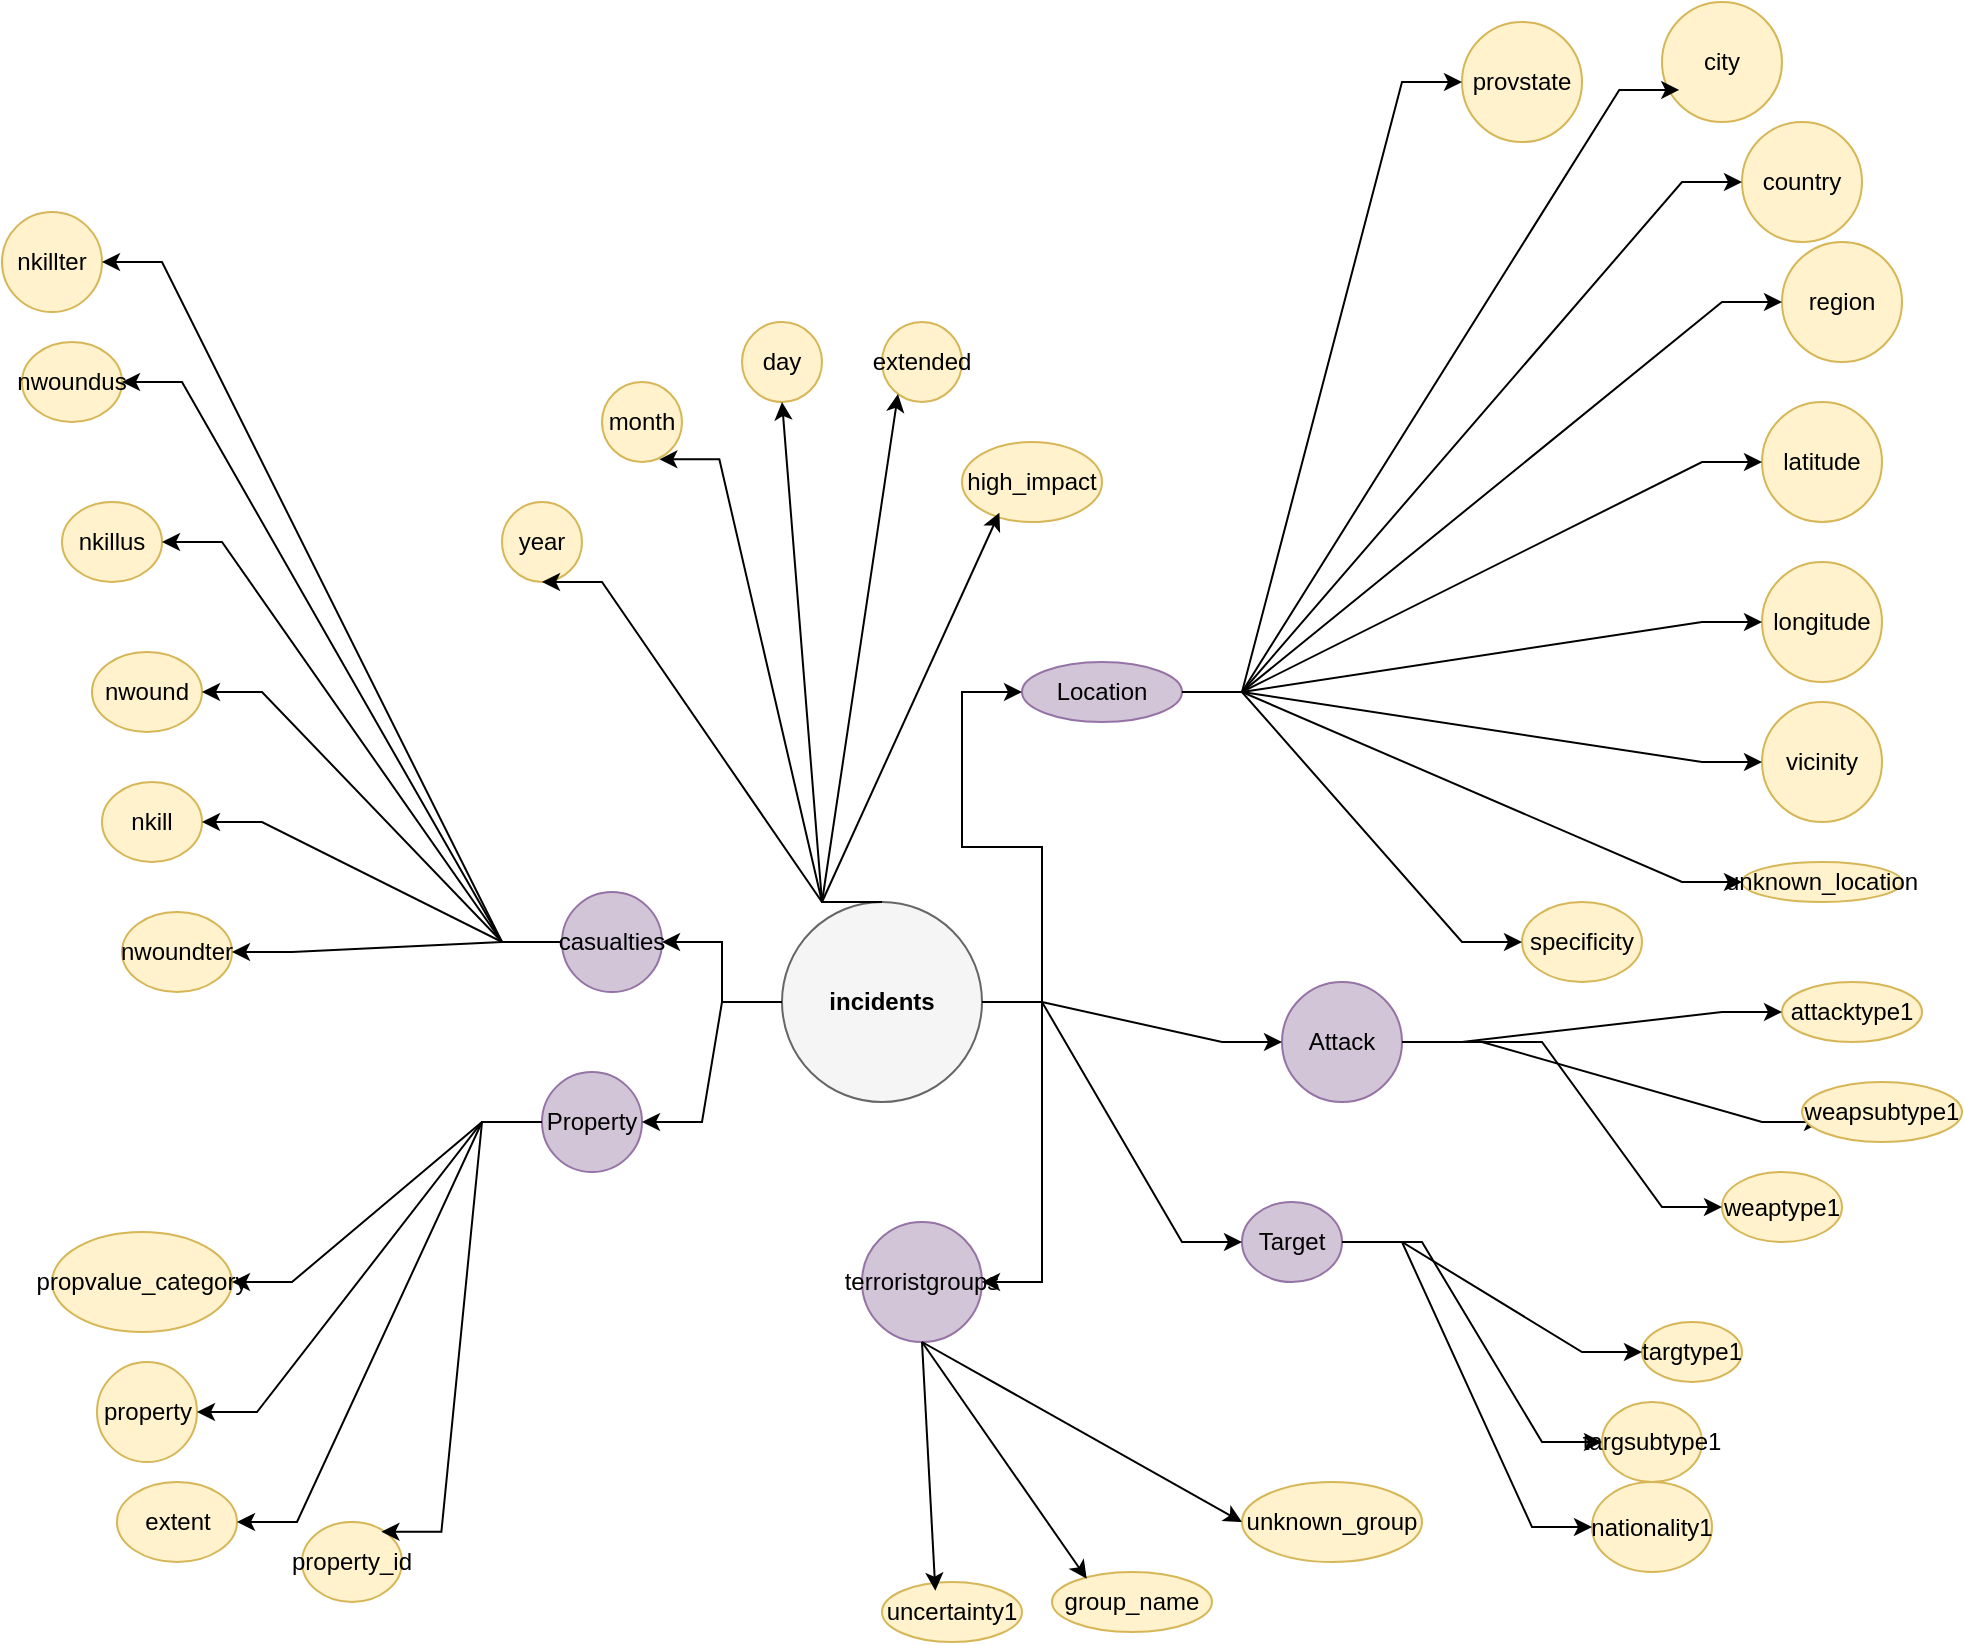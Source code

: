 <mxfile version="27.1.1">
  <diagram name="Attack Fact Radial Attribute Tree" id="q_-lGOYedAvFtlHd-RWQ">
    <mxGraphModel dx="1415" dy="836" grid="1" gridSize="10" guides="1" tooltips="1" connect="1" arrows="1" fold="1" page="1" pageScale="1" pageWidth="1169" pageHeight="827" math="0" shadow="0">
      <root>
        <mxCell id="0" />
        <mxCell id="1" parent="0" />
        <mxCell id="cdYikMtL8e22yngnOZnh-1" value="incidents" style="shape=ellipse;whiteSpace=wrap;html=1;fillColor=#f5f5f5;strokeColor=#666666;fontStyle=1" vertex="1" parent="1">
          <mxGeometry x="450" y="450" width="100" height="100" as="geometry" />
        </mxCell>
        <mxCell id="cdYikMtL8e22yngnOZnh-2" value="year" style="shape=ellipse;whiteSpace=wrap;html=1;fillColor=#fff2cc;strokeColor=#d6b656;" vertex="1" parent="1">
          <mxGeometry x="310" y="250" width="40" height="40" as="geometry" />
        </mxCell>
        <mxCell id="cdYikMtL8e22yngnOZnh-3" value="" style="edgeStyle=entityRelationEdgeStyle;rounded=0;html=1;entryX=0.5;entryY=1;entryDx=0;entryDy=0;exitX=0.5;exitY=0;exitDx=0;exitDy=0;" edge="1" parent="1" source="cdYikMtL8e22yngnOZnh-1" target="cdYikMtL8e22yngnOZnh-2">
          <mxGeometry relative="1" as="geometry">
            <mxPoint x="490" y="510" as="sourcePoint" />
            <mxPoint x="460" y="210" as="targetPoint" />
            <Array as="points">
              <mxPoint x="500" y="450" />
              <mxPoint x="500" y="480" />
            </Array>
          </mxGeometry>
        </mxCell>
        <mxCell id="cdYikMtL8e22yngnOZnh-7" value="Location" style="shape=ellipse;whiteSpace=wrap;html=1;fillColor=#d1c5d7;strokeColor=#9673a6;" vertex="1" parent="1">
          <mxGeometry x="570" y="330" width="80" height="30" as="geometry" />
        </mxCell>
        <mxCell id="cdYikMtL8e22yngnOZnh-8" value="" style="edgeStyle=entityRelationEdgeStyle;rounded=0;html=1;" edge="1" parent="1" source="cdYikMtL8e22yngnOZnh-1" target="cdYikMtL8e22yngnOZnh-7">
          <mxGeometry relative="1" as="geometry" />
        </mxCell>
        <mxCell id="cdYikMtL8e22yngnOZnh-9" value="region" style="shape=ellipse;whiteSpace=wrap;html=1;fillColor=#fff2cc;strokeColor=#d6b656;" vertex="1" parent="1">
          <mxGeometry x="950" y="120" width="60" height="60" as="geometry" />
        </mxCell>
        <mxCell id="cdYikMtL8e22yngnOZnh-10" value="" style="edgeStyle=entityRelationEdgeStyle;rounded=0;html=1;" edge="1" parent="1" source="cdYikMtL8e22yngnOZnh-7" target="cdYikMtL8e22yngnOZnh-9">
          <mxGeometry relative="1" as="geometry" />
        </mxCell>
        <mxCell id="cdYikMtL8e22yngnOZnh-11" value="country" style="shape=ellipse;whiteSpace=wrap;html=1;fillColor=#fff2cc;strokeColor=#d6b656;" vertex="1" parent="1">
          <mxGeometry x="930" y="60" width="60" height="60" as="geometry" />
        </mxCell>
        <mxCell id="cdYikMtL8e22yngnOZnh-12" value="" style="edgeStyle=entityRelationEdgeStyle;rounded=0;html=1;exitX=1;exitY=0.5;exitDx=0;exitDy=0;" edge="1" parent="1" target="cdYikMtL8e22yngnOZnh-11" source="cdYikMtL8e22yngnOZnh-7">
          <mxGeometry relative="1" as="geometry">
            <mxPoint x="650" y="370" as="sourcePoint" />
          </mxGeometry>
        </mxCell>
        <mxCell id="cdYikMtL8e22yngnOZnh-13" value="provstate" style="shape=ellipse;whiteSpace=wrap;html=1;fillColor=#fff2cc;strokeColor=#d6b656;" vertex="1" parent="1">
          <mxGeometry x="790" y="10" width="60" height="60" as="geometry" />
        </mxCell>
        <mxCell id="cdYikMtL8e22yngnOZnh-14" value="" style="edgeStyle=entityRelationEdgeStyle;rounded=0;html=1;exitX=1;exitY=0.5;exitDx=0;exitDy=0;" edge="1" parent="1" target="cdYikMtL8e22yngnOZnh-13" source="cdYikMtL8e22yngnOZnh-7">
          <mxGeometry relative="1" as="geometry">
            <mxPoint x="650" y="370" as="sourcePoint" />
          </mxGeometry>
        </mxCell>
        <mxCell id="cdYikMtL8e22yngnOZnh-15" value="city" style="shape=ellipse;whiteSpace=wrap;html=1;fillColor=#fff2cc;strokeColor=#d6b656;" vertex="1" parent="1">
          <mxGeometry x="890" width="60" height="60" as="geometry" />
        </mxCell>
        <mxCell id="cdYikMtL8e22yngnOZnh-16" value="latitude" style="shape=ellipse;whiteSpace=wrap;html=1;fillColor=#fff2cc;strokeColor=#d6b656;" vertex="1" parent="1">
          <mxGeometry x="940" y="200" width="60" height="60" as="geometry" />
        </mxCell>
        <mxCell id="cdYikMtL8e22yngnOZnh-17" value="" style="edgeStyle=entityRelationEdgeStyle;rounded=0;html=1;" edge="1" parent="1" source="cdYikMtL8e22yngnOZnh-7" target="cdYikMtL8e22yngnOZnh-16">
          <mxGeometry relative="1" as="geometry" />
        </mxCell>
        <mxCell id="cdYikMtL8e22yngnOZnh-18" value="longitude" style="shape=ellipse;whiteSpace=wrap;html=1;fillColor=#fff2cc;strokeColor=#d6b656;" vertex="1" parent="1">
          <mxGeometry x="940" y="280" width="60" height="60" as="geometry" />
        </mxCell>
        <mxCell id="cdYikMtL8e22yngnOZnh-19" value="" style="edgeStyle=entityRelationEdgeStyle;rounded=0;html=1;" edge="1" parent="1" source="cdYikMtL8e22yngnOZnh-7" target="cdYikMtL8e22yngnOZnh-18">
          <mxGeometry relative="1" as="geometry" />
        </mxCell>
        <mxCell id="cdYikMtL8e22yngnOZnh-20" value="specificity" style="shape=ellipse;whiteSpace=wrap;html=1;fillColor=#fff2cc;strokeColor=#d6b656;" vertex="1" parent="1">
          <mxGeometry x="820" y="450" width="60" height="40" as="geometry" />
        </mxCell>
        <mxCell id="cdYikMtL8e22yngnOZnh-21" value="" style="edgeStyle=entityRelationEdgeStyle;rounded=0;html=1;" edge="1" parent="1" source="cdYikMtL8e22yngnOZnh-7" target="cdYikMtL8e22yngnOZnh-20">
          <mxGeometry relative="1" as="geometry" />
        </mxCell>
        <mxCell id="cdYikMtL8e22yngnOZnh-22" value="vicinity" style="shape=ellipse;whiteSpace=wrap;html=1;fillColor=#fff2cc;strokeColor=#d6b656;" vertex="1" parent="1">
          <mxGeometry x="940" y="350" width="60" height="60" as="geometry" />
        </mxCell>
        <mxCell id="cdYikMtL8e22yngnOZnh-23" value="" style="edgeStyle=entityRelationEdgeStyle;rounded=0;html=1;" edge="1" parent="1" source="cdYikMtL8e22yngnOZnh-7" target="cdYikMtL8e22yngnOZnh-22">
          <mxGeometry relative="1" as="geometry" />
        </mxCell>
        <mxCell id="cdYikMtL8e22yngnOZnh-24" value="unknown_location" style="shape=ellipse;whiteSpace=wrap;html=1;fillColor=#fff2cc;strokeColor=#d6b656;" vertex="1" parent="1">
          <mxGeometry x="930" y="430" width="80" height="20" as="geometry" />
        </mxCell>
        <mxCell id="cdYikMtL8e22yngnOZnh-25" value="" style="edgeStyle=entityRelationEdgeStyle;rounded=0;html=1;" edge="1" parent="1" source="cdYikMtL8e22yngnOZnh-7" target="cdYikMtL8e22yngnOZnh-24">
          <mxGeometry relative="1" as="geometry" />
        </mxCell>
        <mxCell id="cdYikMtL8e22yngnOZnh-26" value="Attack" style="shape=ellipse;whiteSpace=wrap;html=1;fillColor=#d1c5d7;strokeColor=#9673a6;" vertex="1" parent="1">
          <mxGeometry x="700" y="490" width="60" height="60" as="geometry" />
        </mxCell>
        <mxCell id="cdYikMtL8e22yngnOZnh-27" value="" style="edgeStyle=entityRelationEdgeStyle;rounded=0;html=1;" edge="1" parent="1" source="cdYikMtL8e22yngnOZnh-1" target="cdYikMtL8e22yngnOZnh-26">
          <mxGeometry relative="1" as="geometry" />
        </mxCell>
        <mxCell id="cdYikMtL8e22yngnOZnh-28" value="attacktype1" style="shape=ellipse;whiteSpace=wrap;html=1;fillColor=#fff2cc;strokeColor=#d6b656;" vertex="1" parent="1">
          <mxGeometry x="950" y="490" width="70" height="30" as="geometry" />
        </mxCell>
        <mxCell id="cdYikMtL8e22yngnOZnh-29" value="" style="edgeStyle=entityRelationEdgeStyle;rounded=0;html=1;" edge="1" parent="1" source="cdYikMtL8e22yngnOZnh-26" target="cdYikMtL8e22yngnOZnh-28">
          <mxGeometry relative="1" as="geometry" />
        </mxCell>
        <mxCell id="cdYikMtL8e22yngnOZnh-30" value="weaptype1" style="shape=ellipse;whiteSpace=wrap;html=1;fillColor=#fff2cc;strokeColor=#d6b656;" vertex="1" parent="1">
          <mxGeometry x="920" y="585" width="60" height="35" as="geometry" />
        </mxCell>
        <mxCell id="cdYikMtL8e22yngnOZnh-31" value="" style="edgeStyle=entityRelationEdgeStyle;rounded=0;html=1;" edge="1" parent="1" target="cdYikMtL8e22yngnOZnh-30">
          <mxGeometry relative="1" as="geometry">
            <mxPoint x="800" y="520" as="sourcePoint" />
            <Array as="points">
              <mxPoint x="780" y="520" />
            </Array>
          </mxGeometry>
        </mxCell>
        <mxCell id="cdYikMtL8e22yngnOZnh-32" value="Target" style="shape=ellipse;whiteSpace=wrap;html=1;fillColor=#d1c5d7;strokeColor=#9673a6;" vertex="1" parent="1">
          <mxGeometry x="680" y="600" width="50" height="40" as="geometry" />
        </mxCell>
        <mxCell id="cdYikMtL8e22yngnOZnh-33" value="" style="edgeStyle=entityRelationEdgeStyle;rounded=0;html=1;" edge="1" parent="1" source="cdYikMtL8e22yngnOZnh-1" target="cdYikMtL8e22yngnOZnh-32">
          <mxGeometry relative="1" as="geometry" />
        </mxCell>
        <mxCell id="cdYikMtL8e22yngnOZnh-34" value="targtype1" style="shape=ellipse;whiteSpace=wrap;html=1;fillColor=#fff2cc;strokeColor=#d6b656;" vertex="1" parent="1">
          <mxGeometry x="880" y="660" width="50" height="30" as="geometry" />
        </mxCell>
        <mxCell id="cdYikMtL8e22yngnOZnh-35" value="" style="edgeStyle=entityRelationEdgeStyle;rounded=0;html=1;" edge="1" parent="1" source="cdYikMtL8e22yngnOZnh-32" target="cdYikMtL8e22yngnOZnh-34">
          <mxGeometry relative="1" as="geometry" />
        </mxCell>
        <mxCell id="cdYikMtL8e22yngnOZnh-36" value="targsubtype1" style="shape=ellipse;whiteSpace=wrap;html=1;fillColor=#fff2cc;strokeColor=#d6b656;" vertex="1" parent="1">
          <mxGeometry x="860" y="700" width="50" height="40" as="geometry" />
        </mxCell>
        <mxCell id="cdYikMtL8e22yngnOZnh-37" value="" style="edgeStyle=entityRelationEdgeStyle;rounded=0;html=1;entryX=0;entryY=0.5;entryDx=0;entryDy=0;" edge="1" parent="1" target="cdYikMtL8e22yngnOZnh-36">
          <mxGeometry relative="1" as="geometry">
            <mxPoint x="740" y="620" as="sourcePoint" />
            <mxPoint x="850" y="740" as="targetPoint" />
          </mxGeometry>
        </mxCell>
        <mxCell id="cdYikMtL8e22yngnOZnh-38" value="nationality1" style="shape=ellipse;whiteSpace=wrap;html=1;fillColor=#fff2cc;strokeColor=#d6b656;" vertex="1" parent="1">
          <mxGeometry x="855" y="740" width="60" height="45" as="geometry" />
        </mxCell>
        <mxCell id="cdYikMtL8e22yngnOZnh-39" value="" style="edgeStyle=entityRelationEdgeStyle;rounded=0;html=1;exitX=1;exitY=0.5;exitDx=0;exitDy=0;" edge="1" parent="1" source="cdYikMtL8e22yngnOZnh-32" target="cdYikMtL8e22yngnOZnh-38">
          <mxGeometry relative="1" as="geometry">
            <Array as="points">
              <mxPoint x="770" y="750" />
            </Array>
          </mxGeometry>
        </mxCell>
        <mxCell id="cdYikMtL8e22yngnOZnh-40" value="terroristgroups" style="shape=ellipse;whiteSpace=wrap;html=1;fillColor=#d1c5d7;strokeColor=#9673a6;" vertex="1" parent="1">
          <mxGeometry x="490" y="610" width="60" height="60" as="geometry" />
        </mxCell>
        <mxCell id="cdYikMtL8e22yngnOZnh-41" value="" style="edgeStyle=entityRelationEdgeStyle;rounded=0;html=1;" edge="1" parent="1" source="cdYikMtL8e22yngnOZnh-1" target="cdYikMtL8e22yngnOZnh-40">
          <mxGeometry relative="1" as="geometry" />
        </mxCell>
        <mxCell id="cdYikMtL8e22yngnOZnh-43" value="group_name" style="shape=ellipse;whiteSpace=wrap;html=1;fillColor=#fff2cc;strokeColor=#d6b656;" vertex="1" parent="1">
          <mxGeometry x="585" y="785" width="80" height="30" as="geometry" />
        </mxCell>
        <mxCell id="cdYikMtL8e22yngnOZnh-44" value="uncertainty1" style="shape=ellipse;whiteSpace=wrap;html=1;fillColor=#fff2cc;strokeColor=#d6b656;" vertex="1" parent="1">
          <mxGeometry x="500" y="790" width="70" height="30" as="geometry" />
        </mxCell>
        <mxCell id="cdYikMtL8e22yngnOZnh-45" value="unknown_group" style="shape=ellipse;whiteSpace=wrap;html=1;fillColor=#fff2cc;strokeColor=#d6b656;" vertex="1" parent="1">
          <mxGeometry x="680" y="740" width="90" height="40" as="geometry" />
        </mxCell>
        <mxCell id="cdYikMtL8e22yngnOZnh-46" value="Property" style="shape=ellipse;whiteSpace=wrap;html=1;fillColor=#d1c5d7;strokeColor=#9673a6;" vertex="1" parent="1">
          <mxGeometry x="330" y="535" width="50" height="50" as="geometry" />
        </mxCell>
        <mxCell id="cdYikMtL8e22yngnOZnh-47" value="" style="edgeStyle=entityRelationEdgeStyle;rounded=0;html=1;" edge="1" parent="1" source="cdYikMtL8e22yngnOZnh-1" target="cdYikMtL8e22yngnOZnh-46">
          <mxGeometry relative="1" as="geometry" />
        </mxCell>
        <mxCell id="cdYikMtL8e22yngnOZnh-48" value="extent" style="shape=ellipse;whiteSpace=wrap;html=1;fillColor=#fff2cc;strokeColor=#d6b656;" vertex="1" parent="1">
          <mxGeometry x="117.5" y="740" width="60" height="40" as="geometry" />
        </mxCell>
        <mxCell id="cdYikMtL8e22yngnOZnh-49" value="" style="edgeStyle=entityRelationEdgeStyle;rounded=0;html=1;" edge="1" parent="1" source="cdYikMtL8e22yngnOZnh-46" target="cdYikMtL8e22yngnOZnh-48">
          <mxGeometry relative="1" as="geometry" />
        </mxCell>
        <mxCell id="cdYikMtL8e22yngnOZnh-50" value="property" style="shape=ellipse;whiteSpace=wrap;html=1;fillColor=#fff2cc;strokeColor=#d6b656;" vertex="1" parent="1">
          <mxGeometry x="107.5" y="680" width="50" height="50" as="geometry" />
        </mxCell>
        <mxCell id="cdYikMtL8e22yngnOZnh-51" value="" style="edgeStyle=entityRelationEdgeStyle;rounded=0;html=1;" edge="1" parent="1" source="cdYikMtL8e22yngnOZnh-46" target="cdYikMtL8e22yngnOZnh-50">
          <mxGeometry relative="1" as="geometry" />
        </mxCell>
        <mxCell id="cdYikMtL8e22yngnOZnh-52" value="propvalue_category" style="shape=ellipse;whiteSpace=wrap;html=1;fillColor=#fff2cc;strokeColor=#d6b656;" vertex="1" parent="1">
          <mxGeometry x="85" y="615" width="90" height="50" as="geometry" />
        </mxCell>
        <mxCell id="cdYikMtL8e22yngnOZnh-53" value="" style="edgeStyle=entityRelationEdgeStyle;rounded=0;html=1;" edge="1" parent="1" source="cdYikMtL8e22yngnOZnh-46" target="cdYikMtL8e22yngnOZnh-52">
          <mxGeometry relative="1" as="geometry" />
        </mxCell>
        <mxCell id="cdYikMtL8e22yngnOZnh-66" value="casualties" style="shape=ellipse;whiteSpace=wrap;html=1;fillColor=#d1c5d7;strokeColor=#9673a6;" vertex="1" parent="1">
          <mxGeometry x="340" y="445" width="50" height="50" as="geometry" />
        </mxCell>
        <mxCell id="cdYikMtL8e22yngnOZnh-67" value="" style="edgeStyle=entityRelationEdgeStyle;rounded=0;html=1;" edge="1" parent="1" source="cdYikMtL8e22yngnOZnh-1" target="cdYikMtL8e22yngnOZnh-66">
          <mxGeometry relative="1" as="geometry" />
        </mxCell>
        <mxCell id="cdYikMtL8e22yngnOZnh-68" value="nkill" style="shape=ellipse;whiteSpace=wrap;html=1;fillColor=#fff2cc;strokeColor=#d6b656;" vertex="1" parent="1">
          <mxGeometry x="110" y="390" width="50" height="40" as="geometry" />
        </mxCell>
        <mxCell id="cdYikMtL8e22yngnOZnh-69" value="" style="edgeStyle=entityRelationEdgeStyle;rounded=0;html=1;" edge="1" parent="1" source="cdYikMtL8e22yngnOZnh-66" target="cdYikMtL8e22yngnOZnh-68">
          <mxGeometry relative="1" as="geometry" />
        </mxCell>
        <mxCell id="cdYikMtL8e22yngnOZnh-70" value="nwound" style="shape=ellipse;whiteSpace=wrap;html=1;fillColor=#fff2cc;strokeColor=#d6b656;" vertex="1" parent="1">
          <mxGeometry x="105" y="325" width="55" height="40" as="geometry" />
        </mxCell>
        <mxCell id="cdYikMtL8e22yngnOZnh-71" value="" style="edgeStyle=entityRelationEdgeStyle;rounded=0;html=1;" edge="1" parent="1" source="cdYikMtL8e22yngnOZnh-66" target="cdYikMtL8e22yngnOZnh-70">
          <mxGeometry relative="1" as="geometry" />
        </mxCell>
        <mxCell id="cdYikMtL8e22yngnOZnh-72" value="nkillus" style="shape=ellipse;whiteSpace=wrap;html=1;fillColor=#fff2cc;strokeColor=#d6b656;" vertex="1" parent="1">
          <mxGeometry x="90" y="250" width="50" height="40" as="geometry" />
        </mxCell>
        <mxCell id="cdYikMtL8e22yngnOZnh-73" value="" style="edgeStyle=entityRelationEdgeStyle;rounded=0;html=1;" edge="1" parent="1" source="cdYikMtL8e22yngnOZnh-66" target="cdYikMtL8e22yngnOZnh-72">
          <mxGeometry relative="1" as="geometry" />
        </mxCell>
        <mxCell id="cdYikMtL8e22yngnOZnh-74" value="nwoundus" style="shape=ellipse;whiteSpace=wrap;html=1;fillColor=#fff2cc;strokeColor=#d6b656;" vertex="1" parent="1">
          <mxGeometry x="70" y="170" width="50" height="40" as="geometry" />
        </mxCell>
        <mxCell id="cdYikMtL8e22yngnOZnh-75" value="" style="edgeStyle=entityRelationEdgeStyle;rounded=0;html=1;" edge="1" parent="1" source="cdYikMtL8e22yngnOZnh-66" target="cdYikMtL8e22yngnOZnh-74">
          <mxGeometry relative="1" as="geometry" />
        </mxCell>
        <mxCell id="cdYikMtL8e22yngnOZnh-76" value="nkillter" style="shape=ellipse;whiteSpace=wrap;html=1;fillColor=#fff2cc;strokeColor=#d6b656;" vertex="1" parent="1">
          <mxGeometry x="60" y="105" width="50" height="50" as="geometry" />
        </mxCell>
        <mxCell id="cdYikMtL8e22yngnOZnh-77" value="" style="edgeStyle=entityRelationEdgeStyle;rounded=0;html=1;" edge="1" parent="1" source="cdYikMtL8e22yngnOZnh-66" target="cdYikMtL8e22yngnOZnh-76">
          <mxGeometry relative="1" as="geometry" />
        </mxCell>
        <mxCell id="cdYikMtL8e22yngnOZnh-78" value="nwoundter" style="shape=ellipse;whiteSpace=wrap;html=1;fillColor=#fff2cc;strokeColor=#d6b656;" vertex="1" parent="1">
          <mxGeometry x="120" y="455" width="55" height="40" as="geometry" />
        </mxCell>
        <mxCell id="cdYikMtL8e22yngnOZnh-79" value="" style="edgeStyle=entityRelationEdgeStyle;rounded=0;html=1;" edge="1" parent="1" source="cdYikMtL8e22yngnOZnh-66" target="cdYikMtL8e22yngnOZnh-78">
          <mxGeometry relative="1" as="geometry" />
        </mxCell>
        <mxCell id="cdYikMtL8e22yngnOZnh-87" value="" style="edgeStyle=entityRelationEdgeStyle;rounded=0;html=1;exitX=0.75;exitY=0.5;exitDx=0;exitDy=0;exitPerimeter=0;" edge="1" parent="1">
          <mxGeometry relative="1" as="geometry">
            <mxPoint x="770" y="520" as="sourcePoint" />
            <mxPoint x="970" y="560" as="targetPoint" />
            <Array as="points">
              <mxPoint x="800" y="550" />
            </Array>
          </mxGeometry>
        </mxCell>
        <mxCell id="cdYikMtL8e22yngnOZnh-88" value="weapsubtype1" style="shape=ellipse;whiteSpace=wrap;html=1;fillColor=#fff2cc;strokeColor=#d6b656;" vertex="1" parent="1">
          <mxGeometry x="960" y="540" width="80" height="30" as="geometry" />
        </mxCell>
        <mxCell id="cdYikMtL8e22yngnOZnh-89" value="" style="edgeStyle=entityRelationEdgeStyle;rounded=0;html=1;entryX=0.144;entryY=0.733;entryDx=0;entryDy=0;entryPerimeter=0;exitX=1;exitY=0.5;exitDx=0;exitDy=0;" edge="1" parent="1" source="cdYikMtL8e22yngnOZnh-7" target="cdYikMtL8e22yngnOZnh-15">
          <mxGeometry relative="1" as="geometry">
            <mxPoint x="890" y="380" as="sourcePoint" />
            <mxPoint x="1170" y="100" as="targetPoint" />
            <Array as="points">
              <mxPoint x="750" y="350" />
            </Array>
          </mxGeometry>
        </mxCell>
        <mxCell id="cdYikMtL8e22yngnOZnh-90" value="property_id" style="shape=ellipse;whiteSpace=wrap;html=1;fillColor=#fff2cc;strokeColor=#d6b656;" vertex="1" parent="1">
          <mxGeometry x="210" y="760" width="50" height="40" as="geometry" />
        </mxCell>
        <mxCell id="cdYikMtL8e22yngnOZnh-91" value="" style="edgeStyle=entityRelationEdgeStyle;rounded=0;html=1;entryX=0.794;entryY=0.122;entryDx=0;entryDy=0;entryPerimeter=0;exitX=0;exitY=0.5;exitDx=0;exitDy=0;" edge="1" parent="1" source="cdYikMtL8e22yngnOZnh-46" target="cdYikMtL8e22yngnOZnh-90">
          <mxGeometry relative="1" as="geometry">
            <mxPoint x="330" y="600" as="sourcePoint" />
            <mxPoint x="310" y="960" as="targetPoint" />
            <Array as="points">
              <mxPoint x="300" y="700" />
              <mxPoint x="310" y="690" />
              <mxPoint x="300" y="710" />
              <mxPoint x="280" y="770" />
              <mxPoint x="310" y="700" />
              <mxPoint x="290" y="700" />
              <mxPoint x="300" y="710" />
              <mxPoint x="310" y="700" />
              <mxPoint x="310" y="710" />
              <mxPoint x="300" y="710" />
              <mxPoint x="300" y="710" />
            </Array>
          </mxGeometry>
        </mxCell>
        <mxCell id="cdYikMtL8e22yngnOZnh-95" value="month" style="shape=ellipse;whiteSpace=wrap;html=1;fillColor=#fff2cc;strokeColor=#d6b656;" vertex="1" parent="1">
          <mxGeometry x="360" y="190" width="40" height="40" as="geometry" />
        </mxCell>
        <mxCell id="cdYikMtL8e22yngnOZnh-96" value="day" style="shape=ellipse;whiteSpace=wrap;html=1;fillColor=#fff2cc;strokeColor=#d6b656;" vertex="1" parent="1">
          <mxGeometry x="430" y="160" width="40" height="40" as="geometry" />
        </mxCell>
        <mxCell id="cdYikMtL8e22yngnOZnh-97" value="extended" style="shape=ellipse;whiteSpace=wrap;html=1;fillColor=#fff2cc;strokeColor=#d6b656;" vertex="1" parent="1">
          <mxGeometry x="500" y="160" width="40" height="40" as="geometry" />
        </mxCell>
        <mxCell id="cdYikMtL8e22yngnOZnh-98" value="high_impact" style="shape=ellipse;whiteSpace=wrap;html=1;fillColor=#fff2cc;strokeColor=#d6b656;" vertex="1" parent="1">
          <mxGeometry x="540" y="220" width="70" height="40" as="geometry" />
        </mxCell>
        <mxCell id="cdYikMtL8e22yngnOZnh-100" value="" style="edgeStyle=entityRelationEdgeStyle;rounded=0;html=1;entryX=0.717;entryY=0.967;entryDx=0;entryDy=0;exitX=0.5;exitY=0;exitDx=0;exitDy=0;entryPerimeter=0;" edge="1" parent="1" source="cdYikMtL8e22yngnOZnh-1" target="cdYikMtL8e22yngnOZnh-95">
          <mxGeometry relative="1" as="geometry">
            <mxPoint x="590" y="470" as="sourcePoint" />
            <mxPoint x="470" y="210" as="targetPoint" />
            <Array as="points">
              <mxPoint x="590" y="470" />
              <mxPoint x="490" y="380" />
              <mxPoint x="590" y="500" />
            </Array>
          </mxGeometry>
        </mxCell>
        <mxCell id="cdYikMtL8e22yngnOZnh-103" value="" style="endArrow=classic;html=1;rounded=0;entryX=0.5;entryY=1;entryDx=0;entryDy=0;" edge="1" parent="1" target="cdYikMtL8e22yngnOZnh-96">
          <mxGeometry width="50" height="50" relative="1" as="geometry">
            <mxPoint x="470" y="450" as="sourcePoint" />
            <mxPoint x="520" y="280" as="targetPoint" />
          </mxGeometry>
        </mxCell>
        <mxCell id="cdYikMtL8e22yngnOZnh-104" value="" style="endArrow=classic;html=1;rounded=0;entryX=0.2;entryY=0.9;entryDx=0;entryDy=0;entryPerimeter=0;" edge="1" parent="1" target="cdYikMtL8e22yngnOZnh-97">
          <mxGeometry width="50" height="50" relative="1" as="geometry">
            <mxPoint x="470" y="450" as="sourcePoint" />
            <mxPoint x="520" y="280" as="targetPoint" />
          </mxGeometry>
        </mxCell>
        <mxCell id="cdYikMtL8e22yngnOZnh-105" value="" style="endArrow=classic;html=1;rounded=0;entryX=0.267;entryY=0.883;entryDx=0;entryDy=0;entryPerimeter=0;" edge="1" parent="1" target="cdYikMtL8e22yngnOZnh-98">
          <mxGeometry width="50" height="50" relative="1" as="geometry">
            <mxPoint x="470" y="450" as="sourcePoint" />
            <mxPoint x="520" y="400" as="targetPoint" />
          </mxGeometry>
        </mxCell>
        <mxCell id="cdYikMtL8e22yngnOZnh-106" value="" style="endArrow=classic;html=1;rounded=0;exitX=0.5;exitY=1;exitDx=0;exitDy=0;entryX=0.381;entryY=0.144;entryDx=0;entryDy=0;entryPerimeter=0;" edge="1" parent="1" source="cdYikMtL8e22yngnOZnh-40" target="cdYikMtL8e22yngnOZnh-44">
          <mxGeometry width="50" height="50" relative="1" as="geometry">
            <mxPoint x="470" y="740" as="sourcePoint" />
            <mxPoint x="520" y="690" as="targetPoint" />
          </mxGeometry>
        </mxCell>
        <mxCell id="cdYikMtL8e22yngnOZnh-107" value="" style="endArrow=classic;html=1;rounded=0;entryX=0.217;entryY=0.111;entryDx=0;entryDy=0;entryPerimeter=0;" edge="1" parent="1" target="cdYikMtL8e22yngnOZnh-43">
          <mxGeometry width="50" height="50" relative="1" as="geometry">
            <mxPoint x="520" y="670" as="sourcePoint" />
            <mxPoint x="520" y="690" as="targetPoint" />
          </mxGeometry>
        </mxCell>
        <mxCell id="cdYikMtL8e22yngnOZnh-108" value="" style="endArrow=classic;html=1;rounded=0;entryX=0;entryY=0.5;entryDx=0;entryDy=0;exitX=0.5;exitY=1;exitDx=0;exitDy=0;" edge="1" parent="1" source="cdYikMtL8e22yngnOZnh-40" target="cdYikMtL8e22yngnOZnh-45">
          <mxGeometry width="50" height="50" relative="1" as="geometry">
            <mxPoint x="470" y="740" as="sourcePoint" />
            <mxPoint x="520" y="690" as="targetPoint" />
          </mxGeometry>
        </mxCell>
      </root>
    </mxGraphModel>
  </diagram>
</mxfile>
